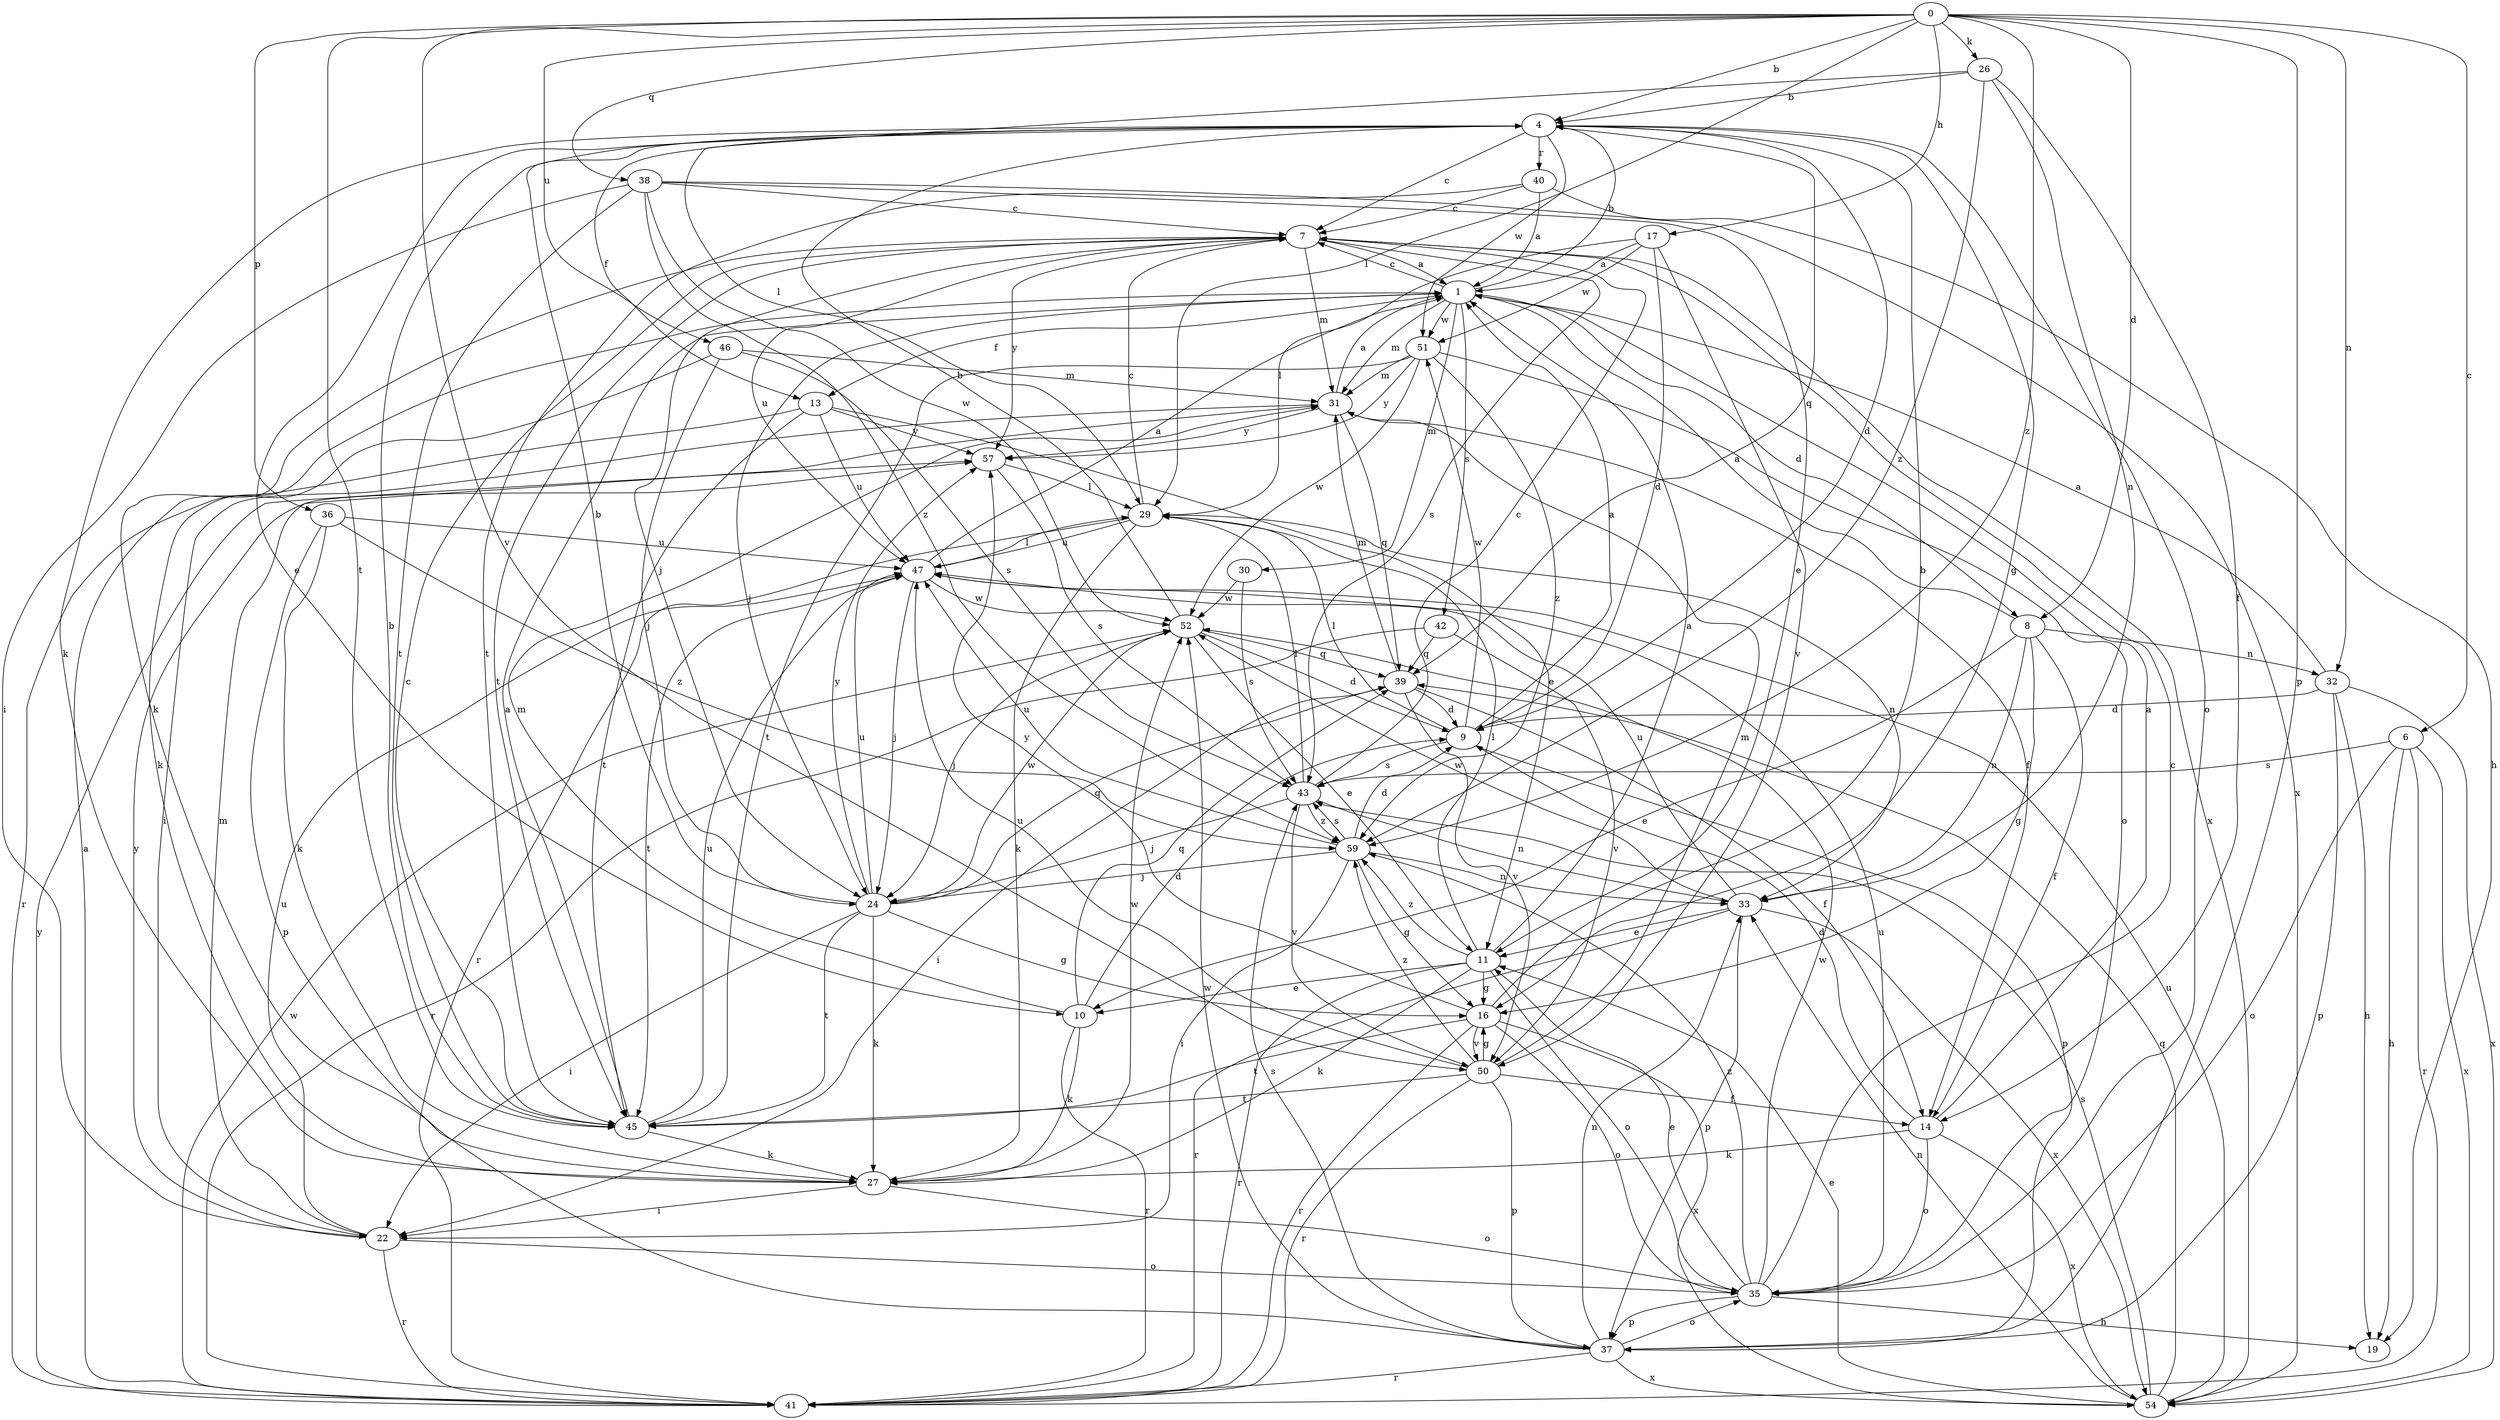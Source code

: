 strict digraph  {
0;
1;
4;
6;
7;
8;
9;
10;
11;
13;
14;
16;
17;
19;
22;
24;
26;
27;
29;
30;
31;
32;
33;
35;
36;
37;
38;
39;
40;
41;
42;
43;
45;
46;
47;
50;
51;
52;
54;
57;
59;
0 -> 4  [label=b];
0 -> 6  [label=c];
0 -> 8  [label=d];
0 -> 17  [label=h];
0 -> 26  [label=k];
0 -> 29  [label=l];
0 -> 32  [label=n];
0 -> 36  [label=p];
0 -> 37  [label=p];
0 -> 38  [label=q];
0 -> 45  [label=t];
0 -> 46  [label=u];
0 -> 50  [label=v];
0 -> 59  [label=z];
1 -> 4  [label=b];
1 -> 7  [label=c];
1 -> 8  [label=d];
1 -> 13  [label=f];
1 -> 24  [label=j];
1 -> 30  [label=m];
1 -> 31  [label=m];
1 -> 42  [label=s];
1 -> 51  [label=w];
4 -> 7  [label=c];
4 -> 9  [label=d];
4 -> 10  [label=e];
4 -> 13  [label=f];
4 -> 16  [label=g];
4 -> 27  [label=k];
4 -> 35  [label=o];
4 -> 39  [label=q];
4 -> 40  [label=r];
4 -> 51  [label=w];
6 -> 19  [label=h];
6 -> 35  [label=o];
6 -> 41  [label=r];
6 -> 43  [label=s];
6 -> 54  [label=x];
7 -> 1  [label=a];
7 -> 24  [label=j];
7 -> 27  [label=k];
7 -> 31  [label=m];
7 -> 43  [label=s];
7 -> 45  [label=t];
7 -> 47  [label=u];
7 -> 54  [label=x];
7 -> 57  [label=y];
8 -> 1  [label=a];
8 -> 10  [label=e];
8 -> 14  [label=f];
8 -> 16  [label=g];
8 -> 32  [label=n];
8 -> 33  [label=n];
9 -> 1  [label=a];
9 -> 29  [label=l];
9 -> 37  [label=p];
9 -> 43  [label=s];
9 -> 51  [label=w];
10 -> 9  [label=d];
10 -> 27  [label=k];
10 -> 31  [label=m];
10 -> 39  [label=q];
10 -> 41  [label=r];
11 -> 1  [label=a];
11 -> 10  [label=e];
11 -> 16  [label=g];
11 -> 27  [label=k];
11 -> 29  [label=l];
11 -> 35  [label=o];
11 -> 41  [label=r];
11 -> 59  [label=z];
13 -> 11  [label=e];
13 -> 41  [label=r];
13 -> 45  [label=t];
13 -> 47  [label=u];
13 -> 57  [label=y];
14 -> 1  [label=a];
14 -> 9  [label=d];
14 -> 27  [label=k];
14 -> 35  [label=o];
14 -> 54  [label=x];
16 -> 4  [label=b];
16 -> 35  [label=o];
16 -> 41  [label=r];
16 -> 45  [label=t];
16 -> 50  [label=v];
16 -> 54  [label=x];
16 -> 57  [label=y];
17 -> 1  [label=a];
17 -> 9  [label=d];
17 -> 29  [label=l];
17 -> 50  [label=v];
17 -> 51  [label=w];
22 -> 31  [label=m];
22 -> 35  [label=o];
22 -> 41  [label=r];
22 -> 47  [label=u];
22 -> 57  [label=y];
24 -> 4  [label=b];
24 -> 16  [label=g];
24 -> 22  [label=i];
24 -> 27  [label=k];
24 -> 39  [label=q];
24 -> 45  [label=t];
24 -> 47  [label=u];
24 -> 52  [label=w];
24 -> 57  [label=y];
26 -> 4  [label=b];
26 -> 14  [label=f];
26 -> 29  [label=l];
26 -> 33  [label=n];
26 -> 59  [label=z];
27 -> 22  [label=i];
27 -> 35  [label=o];
27 -> 52  [label=w];
29 -> 7  [label=c];
29 -> 27  [label=k];
29 -> 33  [label=n];
29 -> 41  [label=r];
29 -> 47  [label=u];
30 -> 43  [label=s];
30 -> 52  [label=w];
31 -> 1  [label=a];
31 -> 14  [label=f];
31 -> 22  [label=i];
31 -> 39  [label=q];
31 -> 57  [label=y];
32 -> 1  [label=a];
32 -> 9  [label=d];
32 -> 19  [label=h];
32 -> 37  [label=p];
32 -> 54  [label=x];
33 -> 11  [label=e];
33 -> 37  [label=p];
33 -> 41  [label=r];
33 -> 47  [label=u];
33 -> 52  [label=w];
33 -> 54  [label=x];
35 -> 7  [label=c];
35 -> 11  [label=e];
35 -> 19  [label=h];
35 -> 37  [label=p];
35 -> 47  [label=u];
35 -> 52  [label=w];
35 -> 59  [label=z];
36 -> 27  [label=k];
36 -> 37  [label=p];
36 -> 47  [label=u];
36 -> 59  [label=z];
37 -> 33  [label=n];
37 -> 35  [label=o];
37 -> 41  [label=r];
37 -> 43  [label=s];
37 -> 52  [label=w];
37 -> 54  [label=x];
38 -> 7  [label=c];
38 -> 11  [label=e];
38 -> 22  [label=i];
38 -> 45  [label=t];
38 -> 52  [label=w];
38 -> 54  [label=x];
38 -> 59  [label=z];
39 -> 9  [label=d];
39 -> 14  [label=f];
39 -> 22  [label=i];
39 -> 31  [label=m];
39 -> 50  [label=v];
40 -> 1  [label=a];
40 -> 7  [label=c];
40 -> 19  [label=h];
40 -> 45  [label=t];
41 -> 1  [label=a];
41 -> 52  [label=w];
41 -> 57  [label=y];
42 -> 39  [label=q];
42 -> 41  [label=r];
42 -> 50  [label=v];
43 -> 7  [label=c];
43 -> 24  [label=j];
43 -> 29  [label=l];
43 -> 33  [label=n];
43 -> 50  [label=v];
43 -> 59  [label=z];
45 -> 1  [label=a];
45 -> 4  [label=b];
45 -> 7  [label=c];
45 -> 27  [label=k];
45 -> 47  [label=u];
46 -> 24  [label=j];
46 -> 27  [label=k];
46 -> 31  [label=m];
46 -> 43  [label=s];
47 -> 1  [label=a];
47 -> 24  [label=j];
47 -> 29  [label=l];
47 -> 45  [label=t];
47 -> 52  [label=w];
50 -> 14  [label=f];
50 -> 16  [label=g];
50 -> 31  [label=m];
50 -> 37  [label=p];
50 -> 41  [label=r];
50 -> 45  [label=t];
50 -> 47  [label=u];
50 -> 59  [label=z];
51 -> 31  [label=m];
51 -> 35  [label=o];
51 -> 45  [label=t];
51 -> 52  [label=w];
51 -> 57  [label=y];
51 -> 59  [label=z];
52 -> 4  [label=b];
52 -> 9  [label=d];
52 -> 11  [label=e];
52 -> 24  [label=j];
52 -> 39  [label=q];
54 -> 11  [label=e];
54 -> 33  [label=n];
54 -> 39  [label=q];
54 -> 43  [label=s];
54 -> 47  [label=u];
57 -> 29  [label=l];
57 -> 43  [label=s];
59 -> 9  [label=d];
59 -> 16  [label=g];
59 -> 22  [label=i];
59 -> 24  [label=j];
59 -> 33  [label=n];
59 -> 43  [label=s];
59 -> 47  [label=u];
}
